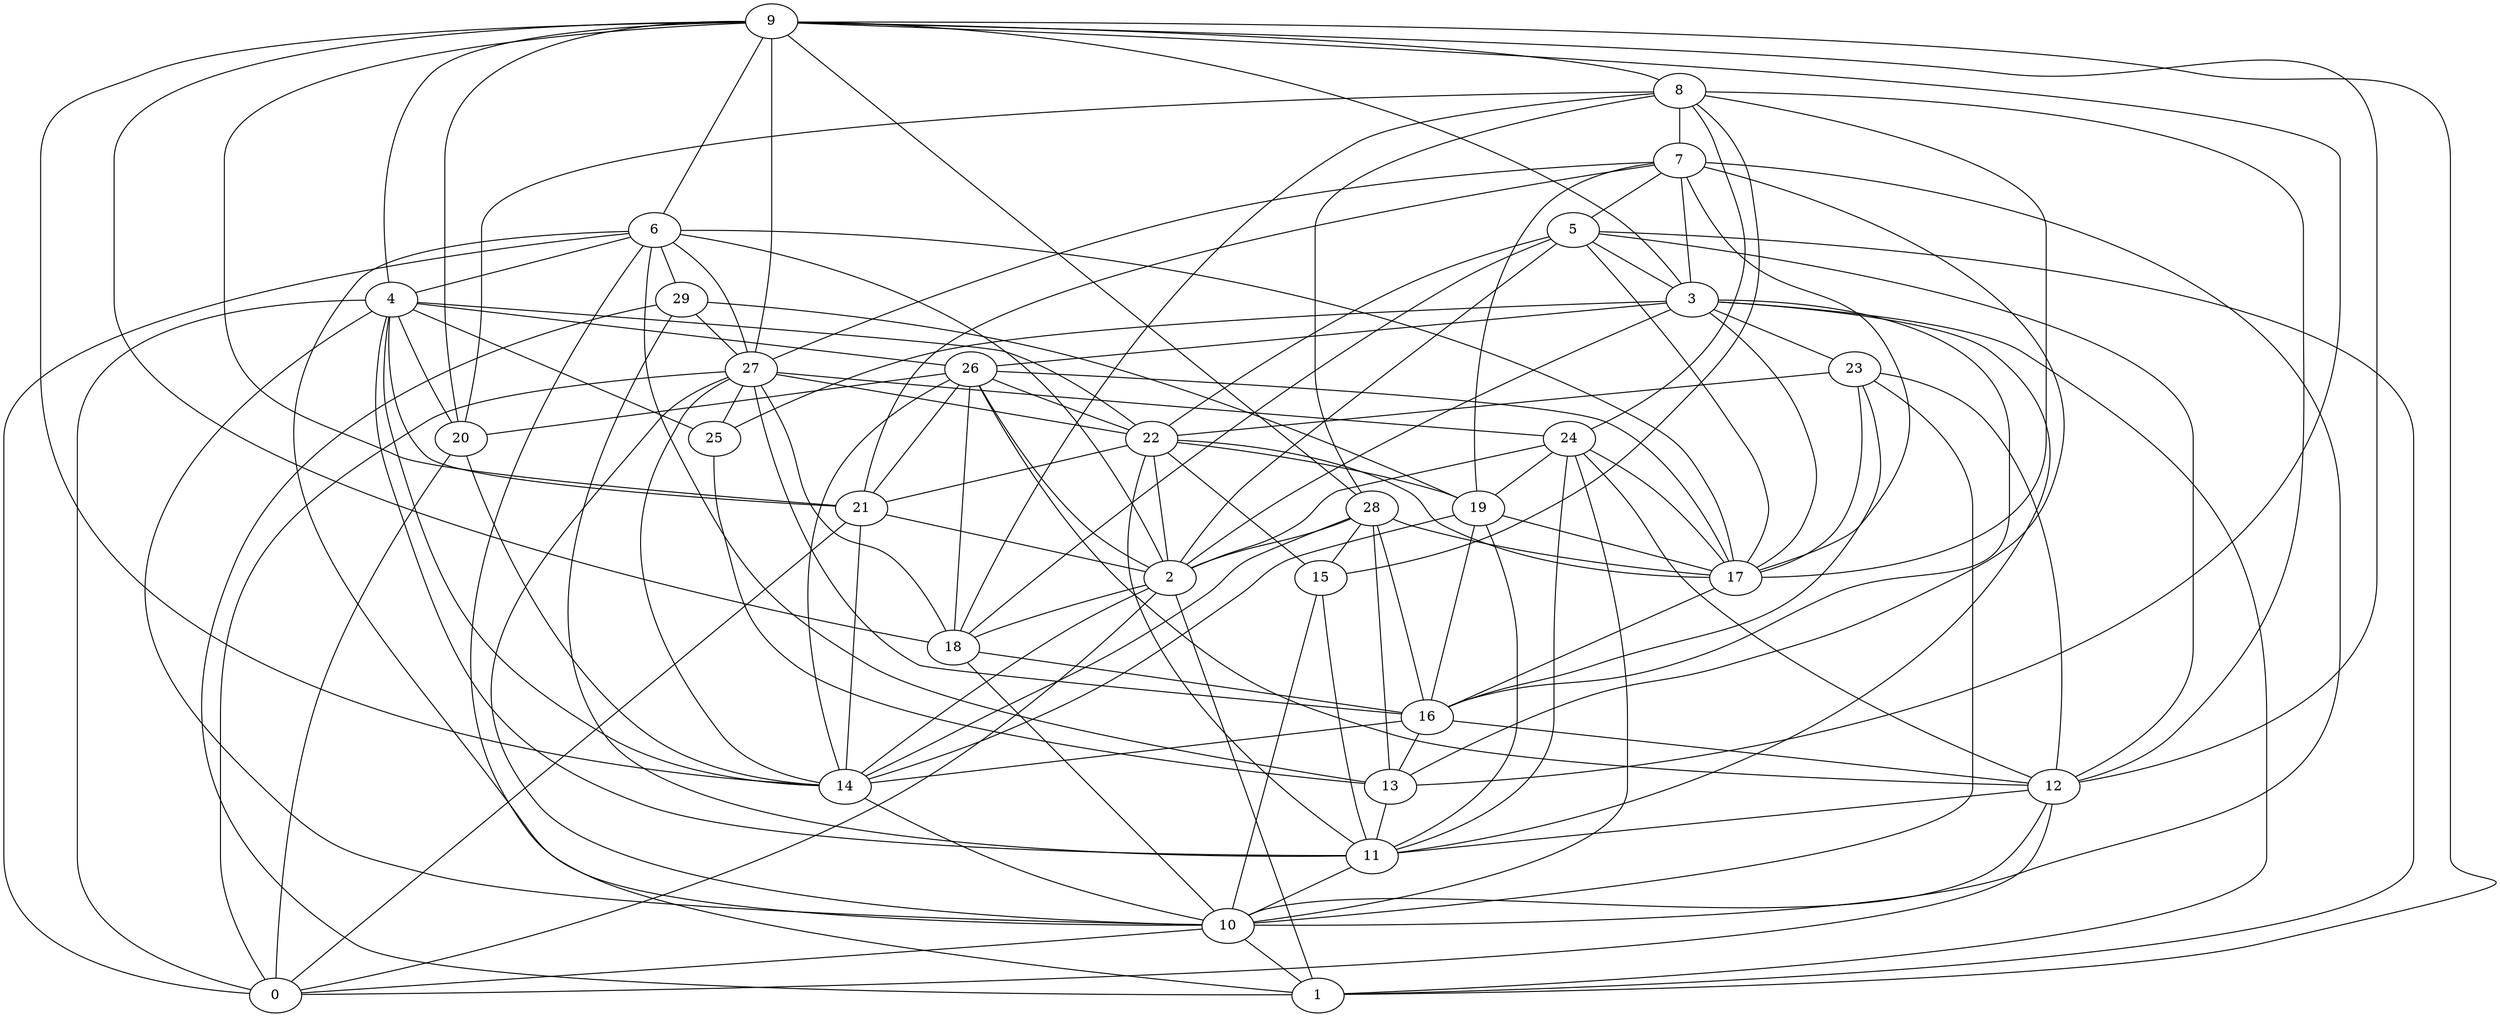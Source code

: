 digraph GG_graph {

subgraph G_graph {
edge [color = black]
"13" -> "11" [dir = none]
"15" -> "10" [dir = none]
"15" -> "11" [dir = none]
"29" -> "11" [dir = none]
"29" -> "1" [dir = none]
"27" -> "25" [dir = none]
"27" -> "18" [dir = none]
"27" -> "0" [dir = none]
"27" -> "10" [dir = none]
"27" -> "22" [dir = none]
"19" -> "11" [dir = none]
"19" -> "17" [dir = none]
"19" -> "16" [dir = none]
"11" -> "10" [dir = none]
"24" -> "19" [dir = none]
"24" -> "2" [dir = none]
"24" -> "10" [dir = none]
"24" -> "17" [dir = none]
"24" -> "11" [dir = none]
"9" -> "21" [dir = none]
"9" -> "13" [dir = none]
"9" -> "14" [dir = none]
"9" -> "27" [dir = none]
"9" -> "4" [dir = none]
"9" -> "12" [dir = none]
"9" -> "6" [dir = none]
"22" -> "11" [dir = none]
"22" -> "21" [dir = none]
"17" -> "16" [dir = none]
"28" -> "15" [dir = none]
"28" -> "17" [dir = none]
"28" -> "16" [dir = none]
"28" -> "13" [dir = none]
"28" -> "14" [dir = none]
"10" -> "0" [dir = none]
"10" -> "1" [dir = none]
"7" -> "10" [dir = none]
"7" -> "17" [dir = none]
"7" -> "27" [dir = none]
"7" -> "3" [dir = none]
"7" -> "5" [dir = none]
"7" -> "21" [dir = none]
"16" -> "12" [dir = none]
"16" -> "14" [dir = none]
"6" -> "4" [dir = none]
"6" -> "13" [dir = none]
"6" -> "29" [dir = none]
"6" -> "0" [dir = none]
"6" -> "10" [dir = none]
"6" -> "1" [dir = none]
"6" -> "17" [dir = none]
"6" -> "2" [dir = none]
"3" -> "23" [dir = none]
"3" -> "17" [dir = none]
"3" -> "2" [dir = none]
"3" -> "11" [dir = none]
"8" -> "24" [dir = none]
"8" -> "28" [dir = none]
"8" -> "17" [dir = none]
"8" -> "18" [dir = none]
"26" -> "21" [dir = none]
"26" -> "2" [dir = none]
"26" -> "14" [dir = none]
"26" -> "20" [dir = none]
"26" -> "12" [dir = none]
"26" -> "18" [dir = none]
"4" -> "26" [dir = none]
"4" -> "22" [dir = none]
"4" -> "25" [dir = none]
"4" -> "0" [dir = none]
"4" -> "10" [dir = none]
"4" -> "11" [dir = none]
"4" -> "20" [dir = none]
"2" -> "14" [dir = none]
"2" -> "1" [dir = none]
"2" -> "18" [dir = none]
"2" -> "0" [dir = none]
"25" -> "13" [dir = none]
"23" -> "17" [dir = none]
"23" -> "16" [dir = none]
"20" -> "0" [dir = none]
"5" -> "17" [dir = none]
"5" -> "22" [dir = none]
"5" -> "18" [dir = none]
"5" -> "3" [dir = none]
"5" -> "1" [dir = none]
"5" -> "12" [dir = none]
"12" -> "11" [dir = none]
"23" -> "10" [dir = none]
"21" -> "2" [dir = none]
"29" -> "27" [dir = none]
"7" -> "19" [dir = none]
"3" -> "25" [dir = none]
"12" -> "10" [dir = none]
"16" -> "13" [dir = none]
"9" -> "1" [dir = none]
"23" -> "22" [dir = none]
"27" -> "16" [dir = none]
"3" -> "1" [dir = none]
"21" -> "0" [dir = none]
"9" -> "28" [dir = none]
"21" -> "14" [dir = none]
"8" -> "15" [dir = none]
"18" -> "16" [dir = none]
"9" -> "18" [dir = none]
"23" -> "12" [dir = none]
"9" -> "8" [dir = none]
"22" -> "15" [dir = none]
"14" -> "10" [dir = none]
"3" -> "26" [dir = none]
"26" -> "17" [dir = none]
"27" -> "14" [dir = none]
"4" -> "21" [dir = none]
"24" -> "12" [dir = none]
"18" -> "10" [dir = none]
"20" -> "14" [dir = none]
"4" -> "14" [dir = none]
"12" -> "0" [dir = none]
"22" -> "17" [dir = none]
"5" -> "2" [dir = none]
"22" -> "2" [dir = none]
"8" -> "7" [dir = none]
"9" -> "3" [dir = none]
"9" -> "20" [dir = none]
"7" -> "13" [dir = none]
"26" -> "22" [dir = none]
"8" -> "12" [dir = none]
"3" -> "16" [dir = none]
"28" -> "2" [dir = none]
"8" -> "20" [dir = none]
"19" -> "14" [dir = none]
"6" -> "27" [dir = none]
"27" -> "24" [dir = none]
"22" -> "19" [dir = none]
"29" -> "19" [dir = none]
}

}
